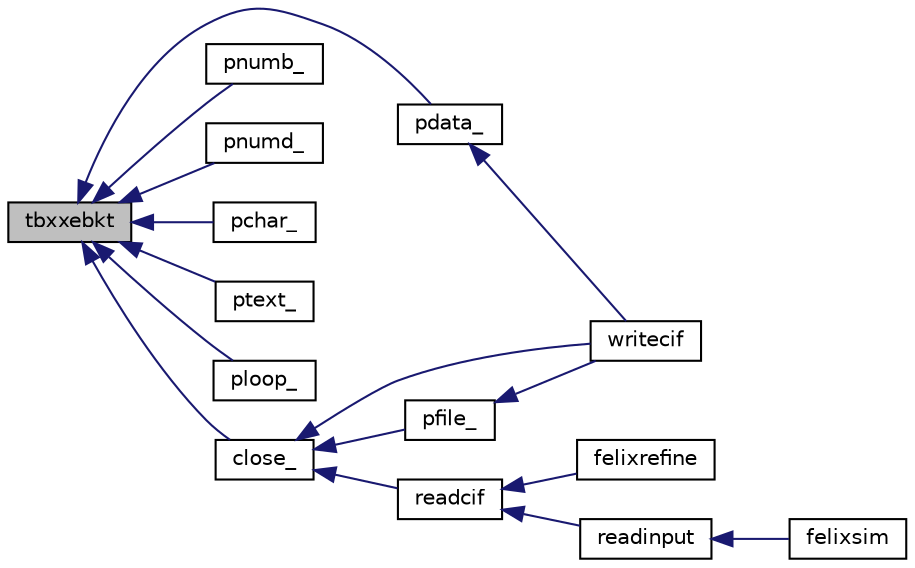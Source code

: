 digraph "tbxxebkt"
{
  edge [fontname="Helvetica",fontsize="10",labelfontname="Helvetica",labelfontsize="10"];
  node [fontname="Helvetica",fontsize="10",shape=record];
  rankdir="LR";
  Node1 [label="tbxxebkt",height=0.2,width=0.4,color="black", fillcolor="grey75", style="filled", fontcolor="black"];
  Node1 -> Node2 [dir="back",color="midnightblue",fontsize="10",style="solid",fontname="Helvetica"];
  Node2 [label="pdata_",height=0.2,width=0.4,color="black", fillcolor="white", style="filled",URL="$ciftbx_8f.html#ad9d6797ef14de7bbdee156bc2a5f6fc1"];
  Node2 -> Node3 [dir="back",color="midnightblue",fontsize="10",style="solid",fontname="Helvetica"];
  Node3 [label="writecif",height=0.2,width=0.4,color="black", fillcolor="white", style="filled",URL="$out_8f90.html#a1276a1deb6b2dae1d2c2e4306f4ce597"];
  Node1 -> Node4 [dir="back",color="midnightblue",fontsize="10",style="solid",fontname="Helvetica"];
  Node4 [label="pnumb_",height=0.2,width=0.4,color="black", fillcolor="white", style="filled",URL="$ciftbx_8f.html#a762e7d891738400070c4bc377aba476f"];
  Node1 -> Node5 [dir="back",color="midnightblue",fontsize="10",style="solid",fontname="Helvetica"];
  Node5 [label="pnumd_",height=0.2,width=0.4,color="black", fillcolor="white", style="filled",URL="$ciftbx_8f.html#aca4e519718b63206d44b7446e084fe46"];
  Node1 -> Node6 [dir="back",color="midnightblue",fontsize="10",style="solid",fontname="Helvetica"];
  Node6 [label="pchar_",height=0.2,width=0.4,color="black", fillcolor="white", style="filled",URL="$ciftbx_8f.html#a2bf0d6d32275f871f14318f8edff68d6"];
  Node1 -> Node7 [dir="back",color="midnightblue",fontsize="10",style="solid",fontname="Helvetica"];
  Node7 [label="ptext_",height=0.2,width=0.4,color="black", fillcolor="white", style="filled",URL="$ciftbx_8f.html#ac290785fd800f64bb1cf30e3cdbc03b8"];
  Node1 -> Node8 [dir="back",color="midnightblue",fontsize="10",style="solid",fontname="Helvetica"];
  Node8 [label="ploop_",height=0.2,width=0.4,color="black", fillcolor="white", style="filled",URL="$ciftbx_8f.html#ae69863afb7878b321eccc42e1071eaa1"];
  Node1 -> Node9 [dir="back",color="midnightblue",fontsize="10",style="solid",fontname="Helvetica"];
  Node9 [label="close_",height=0.2,width=0.4,color="black", fillcolor="white", style="filled",URL="$ciftbx_8f.html#a10a7a76ff70d108d323348dac44fe595"];
  Node9 -> Node10 [dir="back",color="midnightblue",fontsize="10",style="solid",fontname="Helvetica"];
  Node10 [label="pfile_",height=0.2,width=0.4,color="black", fillcolor="white", style="filled",URL="$ciftbx_8f.html#ad838ec2db43b50072a6258f0266e21e6"];
  Node10 -> Node3 [dir="back",color="midnightblue",fontsize="10",style="solid",fontname="Helvetica"];
  Node9 -> Node3 [dir="back",color="midnightblue",fontsize="10",style="solid",fontname="Helvetica"];
  Node9 -> Node11 [dir="back",color="midnightblue",fontsize="10",style="solid",fontname="Helvetica"];
  Node11 [label="readcif",height=0.2,width=0.4,color="black", fillcolor="white", style="filled",URL="$readcif_8f90.html#a851b318f1c18608adf2b40ba20d10014"];
  Node11 -> Node12 [dir="back",color="midnightblue",fontsize="10",style="solid",fontname="Helvetica"];
  Node12 [label="felixrefine",height=0.2,width=0.4,color="black", fillcolor="white", style="filled",URL="$felixrefine_8f90.html#aecbf263fc9c06070ed63b7a31c76bbef"];
  Node11 -> Node13 [dir="back",color="midnightblue",fontsize="10",style="solid",fontname="Helvetica"];
  Node13 [label="readinput",height=0.2,width=0.4,color="black", fillcolor="white", style="filled",URL="$readinput_8f90.html#a87d0c2ec1671e34d4efcabf08db9d396"];
  Node13 -> Node14 [dir="back",color="midnightblue",fontsize="10",style="solid",fontname="Helvetica"];
  Node14 [label="felixsim",height=0.2,width=0.4,color="black", fillcolor="white", style="filled",URL="$felixsim_8f90.html#ad36d8d5ddad66820866e3d05a4c66144"];
}
